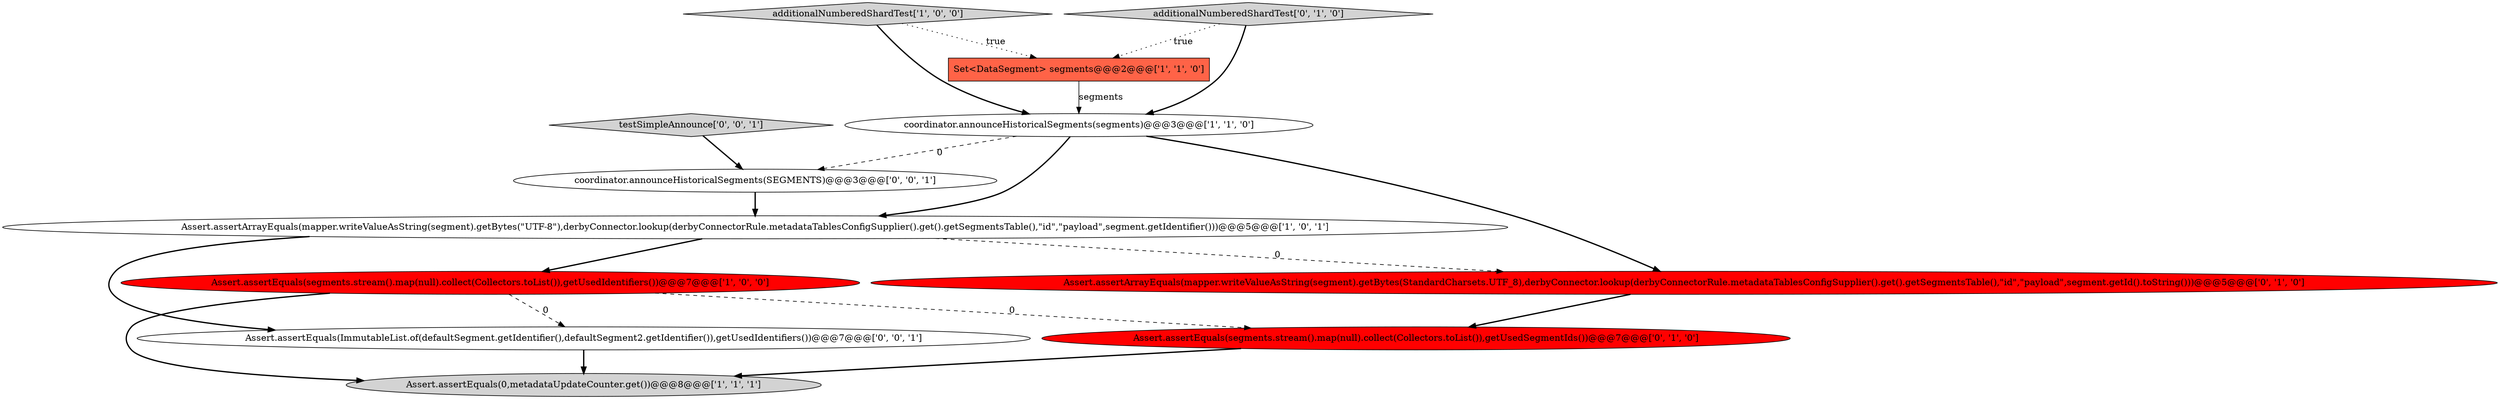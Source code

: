 digraph {
1 [style = filled, label = "Assert.assertArrayEquals(mapper.writeValueAsString(segment).getBytes(\"UTF-8\"),derbyConnector.lookup(derbyConnectorRule.metadataTablesConfigSupplier().get().getSegmentsTable(),\"id\",\"payload\",segment.getIdentifier()))@@@5@@@['1', '0', '1']", fillcolor = white, shape = ellipse image = "AAA0AAABBB1BBB"];
5 [style = filled, label = "additionalNumberedShardTest['1', '0', '0']", fillcolor = lightgray, shape = diamond image = "AAA0AAABBB1BBB"];
8 [style = filled, label = "Assert.assertEquals(segments.stream().map(null).collect(Collectors.toList()),getUsedSegmentIds())@@@7@@@['0', '1', '0']", fillcolor = red, shape = ellipse image = "AAA1AAABBB2BBB"];
3 [style = filled, label = "coordinator.announceHistoricalSegments(segments)@@@3@@@['1', '1', '0']", fillcolor = white, shape = ellipse image = "AAA0AAABBB1BBB"];
2 [style = filled, label = "Assert.assertEquals(segments.stream().map(null).collect(Collectors.toList()),getUsedIdentifiers())@@@7@@@['1', '0', '0']", fillcolor = red, shape = ellipse image = "AAA1AAABBB1BBB"];
11 [style = filled, label = "testSimpleAnnounce['0', '0', '1']", fillcolor = lightgray, shape = diamond image = "AAA0AAABBB3BBB"];
9 [style = filled, label = "coordinator.announceHistoricalSegments(SEGMENTS)@@@3@@@['0', '0', '1']", fillcolor = white, shape = ellipse image = "AAA0AAABBB3BBB"];
10 [style = filled, label = "Assert.assertEquals(ImmutableList.of(defaultSegment.getIdentifier(),defaultSegment2.getIdentifier()),getUsedIdentifiers())@@@7@@@['0', '0', '1']", fillcolor = white, shape = ellipse image = "AAA0AAABBB3BBB"];
7 [style = filled, label = "Assert.assertArrayEquals(mapper.writeValueAsString(segment).getBytes(StandardCharsets.UTF_8),derbyConnector.lookup(derbyConnectorRule.metadataTablesConfigSupplier().get().getSegmentsTable(),\"id\",\"payload\",segment.getId().toString()))@@@5@@@['0', '1', '0']", fillcolor = red, shape = ellipse image = "AAA1AAABBB2BBB"];
4 [style = filled, label = "Set<DataSegment> segments@@@2@@@['1', '1', '0']", fillcolor = tomato, shape = box image = "AAA0AAABBB1BBB"];
6 [style = filled, label = "additionalNumberedShardTest['0', '1', '0']", fillcolor = lightgray, shape = diamond image = "AAA0AAABBB2BBB"];
0 [style = filled, label = "Assert.assertEquals(0,metadataUpdateCounter.get())@@@8@@@['1', '1', '1']", fillcolor = lightgray, shape = ellipse image = "AAA0AAABBB1BBB"];
8->0 [style = bold, label=""];
5->3 [style = bold, label=""];
6->3 [style = bold, label=""];
5->4 [style = dotted, label="true"];
1->2 [style = bold, label=""];
2->0 [style = bold, label=""];
1->7 [style = dashed, label="0"];
9->1 [style = bold, label=""];
3->1 [style = bold, label=""];
3->7 [style = bold, label=""];
7->8 [style = bold, label=""];
1->10 [style = bold, label=""];
11->9 [style = bold, label=""];
6->4 [style = dotted, label="true"];
2->8 [style = dashed, label="0"];
3->9 [style = dashed, label="0"];
10->0 [style = bold, label=""];
2->10 [style = dashed, label="0"];
4->3 [style = solid, label="segments"];
}
